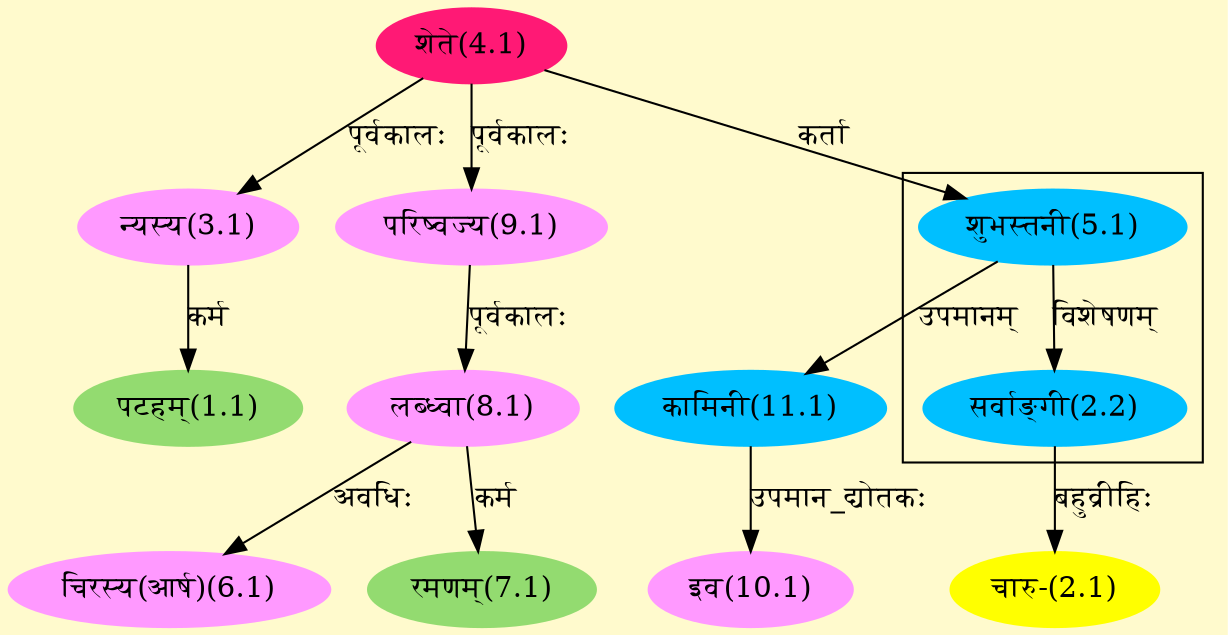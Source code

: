 digraph G{
rankdir=BT;
 compound=true;
 bgcolor="lemonchiffon1";

subgraph cluster_1{
Node2_2 [style=filled, color="#00BFFF" label = "सर्वाङ्गी(2.2)"]
Node5_1 [style=filled, color="#00BFFF" label = "शुभस्तनी(5.1)"]

}
Node1_1 [style=filled, color="#93DB70" label = "पटहम्(1.1)"]
Node3_1 [style=filled, color="#FF99FF" label = "न्यस्य(3.1)"]
Node2_1 [style=filled, color="#FFFF00" label = "चारु-(2.1)"]
Node2_2 [style=filled, color="#00BFFF" label = "सर्वाङ्गी(2.2)"]
Node4_1 [style=filled, color="#FF1975" label = "शेते(4.1)"]
Node [style=filled, color="" label = "()"]
Node5_1 [style=filled, color="#00BFFF" label = "शुभस्तनी(5.1)"]
Node6_1 [style=filled, color="#FF99FF" label = "चिरस्य(आर्ष)(6.1)"]
Node8_1 [style=filled, color="#FF99FF" label = "लब्ध्वा(8.1)"]
Node7_1 [style=filled, color="#93DB70" label = "रमणम्(7.1)"]
Node9_1 [style=filled, color="#FF99FF" label = "परिष्वज्य(9.1)"]
Node10_1 [style=filled, color="#FF99FF" label = "इव(10.1)"]
Node11_1 [style=filled, color="#00BFFF" label = "कामिनी(11.1)"]
/* Start of Relations section */

Node1_1 -> Node3_1 [  label="कर्म"  dir="back" ]
Node2_1 -> Node2_2 [  label="बहुव्रीहिः"  dir="back" ]
Node2_2 -> Node5_1 [  label="विशेषणम्"  dir="back" ]
Node3_1 -> Node4_1 [  label="पूर्वकालः"  dir="back" ]
Node5_1 -> Node4_1 [  label="कर्ता"  dir="back" ]
Node6_1 -> Node8_1 [  label="अवधिः"  dir="back" ]
Node7_1 -> Node8_1 [  label="कर्म"  dir="back" ]
Node8_1 -> Node9_1 [  label="पूर्वकालः"  dir="back" ]
Node9_1 -> Node4_1 [  label="पूर्वकालः"  dir="back" ]
Node10_1 -> Node11_1 [  label="उपमान_द्योतकः"  dir="back" ]
Node11_1 -> Node5_1 [  label="उपमानम्"  dir="back" ]
}
